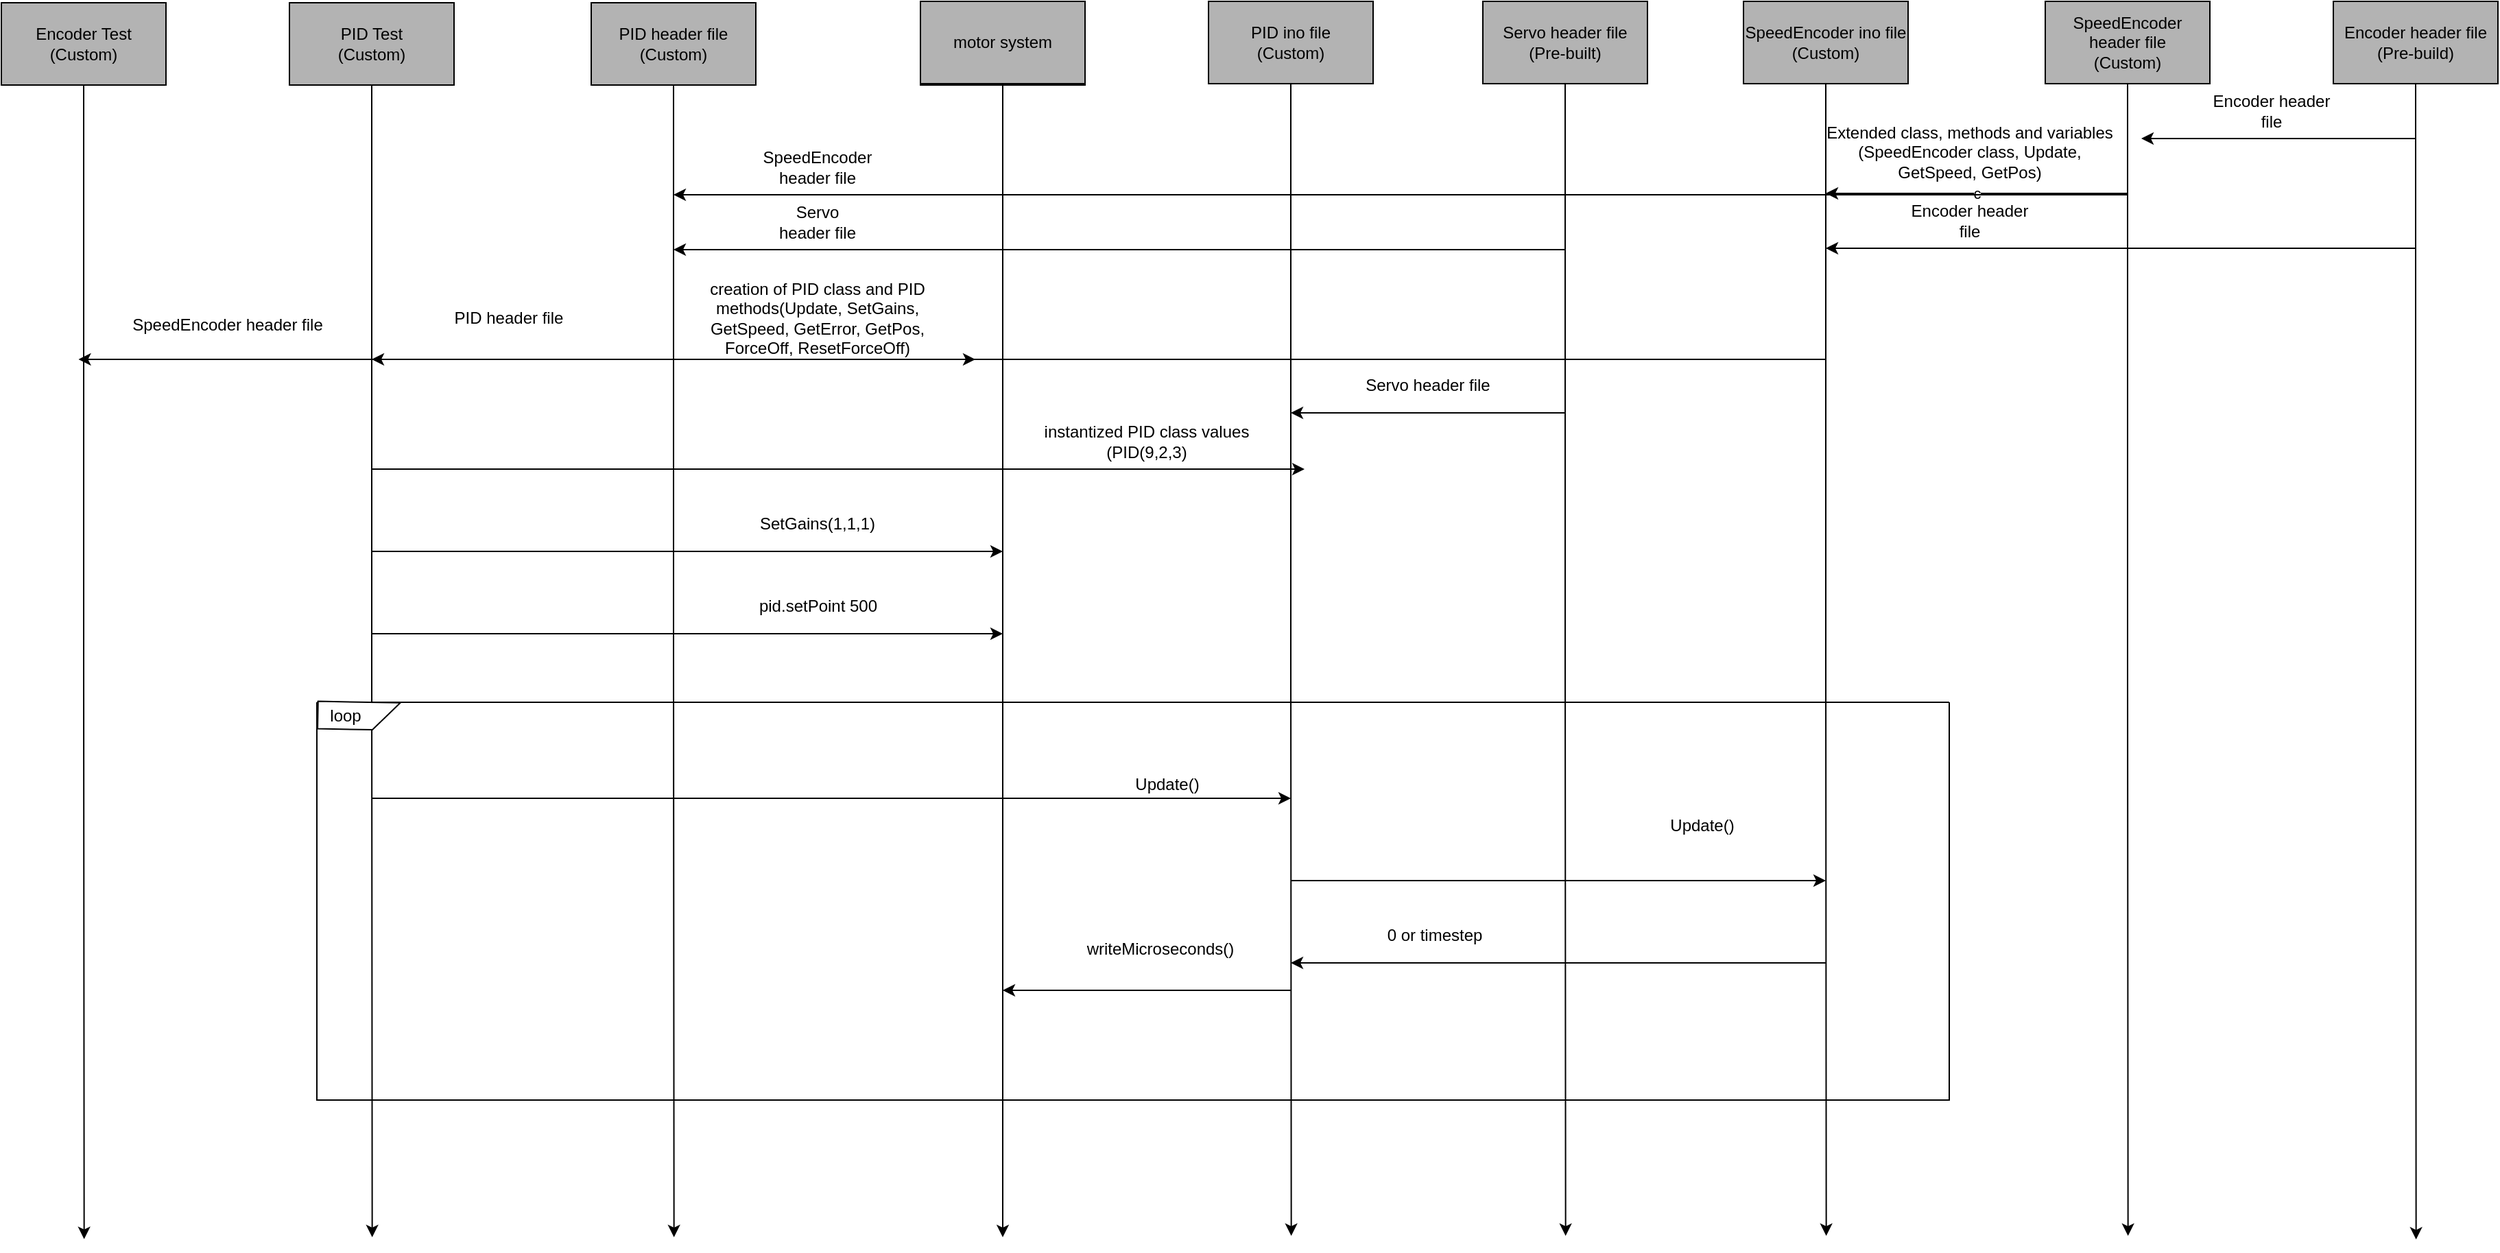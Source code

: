 <mxfile version="15.3.2" type="github">
  <diagram id="BJ84Ryv54g-ZEva09ME7" name="Page-1">
    <mxGraphModel dx="1426" dy="783" grid="1" gridSize="10" guides="1" tooltips="1" connect="1" arrows="1" fold="1" page="1" pageScale="1" pageWidth="850" pageHeight="1100" math="0" shadow="0">
      <root>
        <mxCell id="0" />
        <mxCell id="1" parent="0" />
        <mxCell id="bGhxy36XLJ2BK6ojIqhg-8" style="edgeStyle=orthogonalEdgeStyle;rounded=0;orthogonalLoop=1;jettySize=auto;html=1;exitX=0.5;exitY=1;exitDx=0;exitDy=0;" parent="1" source="bGhxy36XLJ2BK6ojIqhg-1" edge="1">
          <mxGeometry relative="1" as="geometry">
            <mxPoint x="130.333" y="1001.333" as="targetPoint" />
          </mxGeometry>
        </mxCell>
        <mxCell id="bGhxy36XLJ2BK6ojIqhg-1" value="Encoder Test&lt;br&gt;(Custom)" style="rounded=0;whiteSpace=wrap;html=1;fillColor=#B3B3B3;" parent="1" vertex="1">
          <mxGeometry x="70" y="100" width="120" height="60" as="geometry" />
        </mxCell>
        <mxCell id="bGhxy36XLJ2BK6ojIqhg-12" style="edgeStyle=orthogonalEdgeStyle;rounded=0;orthogonalLoop=1;jettySize=auto;html=1;exitX=0.5;exitY=1;exitDx=0;exitDy=0;" parent="1" source="bGhxy36XLJ2BK6ojIqhg-2" edge="1">
          <mxGeometry relative="1" as="geometry">
            <mxPoint x="1400.333" y="999" as="targetPoint" />
          </mxGeometry>
        </mxCell>
        <mxCell id="bGhxy36XLJ2BK6ojIqhg-2" value="SpeedEncoder ino file&lt;br&gt;(Custom)" style="rounded=0;whiteSpace=wrap;html=1;fillColor=#B3B3B3;" parent="1" vertex="1">
          <mxGeometry x="1340" y="99" width="120" height="60" as="geometry" />
        </mxCell>
        <mxCell id="bGhxy36XLJ2BK6ojIqhg-11" style="edgeStyle=orthogonalEdgeStyle;rounded=0;orthogonalLoop=1;jettySize=auto;html=1;exitX=0.5;exitY=1;exitDx=0;exitDy=0;" parent="1" source="bGhxy36XLJ2BK6ojIqhg-3" edge="1">
          <mxGeometry relative="1" as="geometry">
            <mxPoint x="1010.333" y="999" as="targetPoint" />
          </mxGeometry>
        </mxCell>
        <mxCell id="bGhxy36XLJ2BK6ojIqhg-3" value="PID ino file&lt;br&gt;(Custom)" style="rounded=0;whiteSpace=wrap;html=1;fillColor=#B3B3B3;" parent="1" vertex="1">
          <mxGeometry x="950" y="99" width="120" height="60" as="geometry" />
        </mxCell>
        <mxCell id="bGhxy36XLJ2BK6ojIqhg-10" style="edgeStyle=orthogonalEdgeStyle;rounded=0;orthogonalLoop=1;jettySize=auto;html=1;exitX=0.5;exitY=1;exitDx=0;exitDy=0;" parent="1" source="bGhxy36XLJ2BK6ojIqhg-4" edge="1">
          <mxGeometry relative="1" as="geometry">
            <mxPoint x="560.333" y="1000" as="targetPoint" />
          </mxGeometry>
        </mxCell>
        <mxCell id="bGhxy36XLJ2BK6ojIqhg-4" value="PID header file&lt;br&gt;(Custom)" style="rounded=0;whiteSpace=wrap;html=1;fillColor=#B3B3B3;" parent="1" vertex="1">
          <mxGeometry x="500" y="100" width="120" height="60" as="geometry" />
        </mxCell>
        <mxCell id="bGhxy36XLJ2BK6ojIqhg-9" style="edgeStyle=orthogonalEdgeStyle;rounded=0;orthogonalLoop=1;jettySize=auto;html=1;exitX=0.5;exitY=1;exitDx=0;exitDy=0;" parent="1" source="bGhxy36XLJ2BK6ojIqhg-5" edge="1">
          <mxGeometry relative="1" as="geometry">
            <mxPoint x="340.333" y="1000" as="targetPoint" />
          </mxGeometry>
        </mxCell>
        <mxCell id="bGhxy36XLJ2BK6ojIqhg-5" value="PID Test&lt;br&gt;(Custom)" style="rounded=0;whiteSpace=wrap;html=1;fillColor=#B3B3B3;" parent="1" vertex="1">
          <mxGeometry x="280" y="100" width="120" height="60" as="geometry" />
        </mxCell>
        <mxCell id="bGhxy36XLJ2BK6ojIqhg-13" style="edgeStyle=orthogonalEdgeStyle;rounded=0;orthogonalLoop=1;jettySize=auto;html=1;exitX=0.5;exitY=1;exitDx=0;exitDy=0;" parent="1" source="bGhxy36XLJ2BK6ojIqhg-6" edge="1">
          <mxGeometry relative="1" as="geometry">
            <mxPoint x="1620.333" y="999" as="targetPoint" />
          </mxGeometry>
        </mxCell>
        <mxCell id="bGhxy36XLJ2BK6ojIqhg-6" value="SpeedEncoder header file&lt;br&gt;(Custom)" style="rounded=0;whiteSpace=wrap;html=1;fillColor=#B3B3B3;" parent="1" vertex="1">
          <mxGeometry x="1560" y="99" width="120" height="60" as="geometry" />
        </mxCell>
        <mxCell id="bGhxy36XLJ2BK6ojIqhg-15" style="edgeStyle=orthogonalEdgeStyle;rounded=0;orthogonalLoop=1;jettySize=auto;html=1;exitX=0.5;exitY=1;exitDx=0;exitDy=0;" parent="1" source="bGhxy36XLJ2BK6ojIqhg-14" edge="1">
          <mxGeometry relative="1" as="geometry">
            <mxPoint x="1830.333" y="1001.667" as="targetPoint" />
          </mxGeometry>
        </mxCell>
        <mxCell id="bGhxy36XLJ2BK6ojIqhg-14" value="Encoder header file&lt;br&gt;(Pre-build)" style="rounded=0;whiteSpace=wrap;html=1;fillColor=#B3B3B3;" parent="1" vertex="1">
          <mxGeometry x="1770" y="99" width="120" height="60" as="geometry" />
        </mxCell>
        <mxCell id="bGhxy36XLJ2BK6ojIqhg-16" value="" style="endArrow=classic;html=1;" parent="1" edge="1">
          <mxGeometry width="50" height="50" relative="1" as="geometry">
            <mxPoint x="1830" y="199" as="sourcePoint" />
            <mxPoint x="1630" y="199" as="targetPoint" />
          </mxGeometry>
        </mxCell>
        <mxCell id="bGhxy36XLJ2BK6ojIqhg-19" value="Encoder header file" style="text;html=1;strokeColor=none;fillColor=none;align=center;verticalAlign=middle;whiteSpace=wrap;rounded=0;" parent="1" vertex="1">
          <mxGeometry x="1680" y="169" width="90" height="20" as="geometry" />
        </mxCell>
        <mxCell id="bGhxy36XLJ2BK6ojIqhg-26" value="c" style="endArrow=classic;html=1;" parent="1" edge="1">
          <mxGeometry width="50" height="50" relative="1" as="geometry">
            <mxPoint x="1620" y="239" as="sourcePoint" />
            <mxPoint x="1400" y="239" as="targetPoint" />
          </mxGeometry>
        </mxCell>
        <mxCell id="bGhxy36XLJ2BK6ojIqhg-27" value="Extended class, methods and variables&lt;br&gt;(SpeedEncoder class, Update, GetSpeed, GetPos)" style="text;html=1;strokeColor=none;fillColor=none;align=center;verticalAlign=middle;whiteSpace=wrap;rounded=0;" parent="1" vertex="1">
          <mxGeometry x="1395" y="199" width="220" height="20" as="geometry" />
        </mxCell>
        <mxCell id="bGhxy36XLJ2BK6ojIqhg-28" value="" style="endArrow=classic;html=1;" parent="1" edge="1">
          <mxGeometry width="50" height="50" relative="1" as="geometry">
            <mxPoint x="1830" y="279" as="sourcePoint" />
            <mxPoint x="1400" y="279" as="targetPoint" />
          </mxGeometry>
        </mxCell>
        <mxCell id="bGhxy36XLJ2BK6ojIqhg-29" value="Encoder header file" style="text;html=1;strokeColor=none;fillColor=none;align=center;verticalAlign=middle;whiteSpace=wrap;rounded=0;" parent="1" vertex="1">
          <mxGeometry x="1460" y="249" width="90" height="20" as="geometry" />
        </mxCell>
        <mxCell id="bGhxy36XLJ2BK6ojIqhg-35" style="edgeStyle=orthogonalEdgeStyle;rounded=0;orthogonalLoop=1;jettySize=auto;html=1;exitX=0.5;exitY=1;exitDx=0;exitDy=0;" parent="1" source="bGhxy36XLJ2BK6ojIqhg-34" edge="1">
          <mxGeometry relative="1" as="geometry">
            <mxPoint x="1210.333" y="999" as="targetPoint" />
          </mxGeometry>
        </mxCell>
        <mxCell id="bGhxy36XLJ2BK6ojIqhg-34" value="Servo header file&lt;br&gt;(Pre-built)" style="rounded=0;whiteSpace=wrap;html=1;fillColor=#B3B3B3;" parent="1" vertex="1">
          <mxGeometry x="1150" y="99" width="120" height="60" as="geometry" />
        </mxCell>
        <mxCell id="bGhxy36XLJ2BK6ojIqhg-36" value="" style="endArrow=classic;html=1;" parent="1" edge="1">
          <mxGeometry width="50" height="50" relative="1" as="geometry">
            <mxPoint x="1210" y="280" as="sourcePoint" />
            <mxPoint x="560" y="280" as="targetPoint" />
          </mxGeometry>
        </mxCell>
        <mxCell id="bGhxy36XLJ2BK6ojIqhg-38" value="SpeedEncoder header file" style="text;html=1;strokeColor=none;fillColor=none;align=center;verticalAlign=middle;whiteSpace=wrap;rounded=0;" parent="1" vertex="1">
          <mxGeometry x="630" y="210" width="70" height="20" as="geometry" />
        </mxCell>
        <mxCell id="bGhxy36XLJ2BK6ojIqhg-42" value="Servo header file" style="text;html=1;strokeColor=none;fillColor=none;align=center;verticalAlign=middle;whiteSpace=wrap;rounded=0;" parent="1" vertex="1">
          <mxGeometry x="630" y="250" width="70" height="20" as="geometry" />
        </mxCell>
        <mxCell id="bGhxy36XLJ2BK6ojIqhg-43" value="" style="endArrow=classic;html=1;" parent="1" edge="1">
          <mxGeometry width="50" height="50" relative="1" as="geometry">
            <mxPoint x="1620" y="240" as="sourcePoint" />
            <mxPoint x="560" y="240" as="targetPoint" />
          </mxGeometry>
        </mxCell>
        <mxCell id="bGhxy36XLJ2BK6ojIqhg-44" value="" style="endArrow=classic;html=1;" parent="1" edge="1">
          <mxGeometry width="50" height="50" relative="1" as="geometry">
            <mxPoint x="560" y="360" as="sourcePoint" />
            <mxPoint x="780" y="360" as="targetPoint" />
          </mxGeometry>
        </mxCell>
        <mxCell id="bGhxy36XLJ2BK6ojIqhg-46" value="creation of PID class and PID methods(Update, SetGains, GetSpeed, GetError, GetPos, ForceOff, ResetForceOff)" style="text;html=1;strokeColor=none;fillColor=none;align=center;verticalAlign=middle;whiteSpace=wrap;rounded=0;" parent="1" vertex="1">
          <mxGeometry x="570" y="320" width="190" height="20" as="geometry" />
        </mxCell>
        <mxCell id="bGhxy36XLJ2BK6ojIqhg-47" value="" style="endArrow=classic;html=1;" parent="1" edge="1">
          <mxGeometry width="50" height="50" relative="1" as="geometry">
            <mxPoint x="1210" y="399" as="sourcePoint" />
            <mxPoint x="1010" y="399" as="targetPoint" />
          </mxGeometry>
        </mxCell>
        <mxCell id="bGhxy36XLJ2BK6ojIqhg-48" value="Servo header file" style="text;html=1;strokeColor=none;fillColor=none;align=center;verticalAlign=middle;whiteSpace=wrap;rounded=0;" parent="1" vertex="1">
          <mxGeometry x="1060" y="369" width="100" height="20" as="geometry" />
        </mxCell>
        <mxCell id="bGhxy36XLJ2BK6ojIqhg-49" value="" style="endArrow=classic;html=1;" parent="1" edge="1">
          <mxGeometry width="50" height="50" relative="1" as="geometry">
            <mxPoint x="560" y="360" as="sourcePoint" />
            <mxPoint x="340" y="360" as="targetPoint" />
          </mxGeometry>
        </mxCell>
        <mxCell id="bGhxy36XLJ2BK6ojIqhg-50" value="PID header file" style="text;html=1;strokeColor=none;fillColor=none;align=center;verticalAlign=middle;whiteSpace=wrap;rounded=0;" parent="1" vertex="1">
          <mxGeometry x="390" y="320" width="100" height="20" as="geometry" />
        </mxCell>
        <mxCell id="bGhxy36XLJ2BK6ojIqhg-51" value="" style="endArrow=classic;html=1;" parent="1" edge="1">
          <mxGeometry width="50" height="50" relative="1" as="geometry">
            <mxPoint x="340" y="500" as="sourcePoint" />
            <mxPoint x="800" y="500" as="targetPoint" />
          </mxGeometry>
        </mxCell>
        <mxCell id="bGhxy36XLJ2BK6ojIqhg-52" value="SetGains(1,1,1)" style="text;html=1;strokeColor=none;fillColor=none;align=center;verticalAlign=middle;whiteSpace=wrap;rounded=0;" parent="1" vertex="1">
          <mxGeometry x="645" y="470" width="40" height="20" as="geometry" />
        </mxCell>
        <mxCell id="bGhxy36XLJ2BK6ojIqhg-53" value="" style="endArrow=classic;html=1;" parent="1" edge="1">
          <mxGeometry width="50" height="50" relative="1" as="geometry">
            <mxPoint x="1400" y="360" as="sourcePoint" />
            <mxPoint x="126.235" y="360" as="targetPoint" />
          </mxGeometry>
        </mxCell>
        <mxCell id="bGhxy36XLJ2BK6ojIqhg-55" value="SpeedEncoder header file" style="text;html=1;strokeColor=none;fillColor=none;align=center;verticalAlign=middle;whiteSpace=wrap;rounded=0;" parent="1" vertex="1">
          <mxGeometry x="160" y="320" width="150" height="30" as="geometry" />
        </mxCell>
        <mxCell id="bGhxy36XLJ2BK6ojIqhg-56" value="" style="endArrow=classic;html=1;" parent="1" edge="1">
          <mxGeometry width="50" height="50" relative="1" as="geometry">
            <mxPoint x="340" y="440" as="sourcePoint" />
            <mxPoint x="1020" y="440" as="targetPoint" />
          </mxGeometry>
        </mxCell>
        <mxCell id="bGhxy36XLJ2BK6ojIqhg-57" value="instantized PID class values (PID(9,2,3)" style="text;html=1;strokeColor=none;fillColor=none;align=center;verticalAlign=middle;whiteSpace=wrap;rounded=0;" parent="1" vertex="1">
          <mxGeometry x="820" y="410" width="170" height="20" as="geometry" />
        </mxCell>
        <mxCell id="6IFIPFL59ZRHyuSN9BTW-1" value="" style="endArrow=classic;html=1;" edge="1" parent="1">
          <mxGeometry width="50" height="50" relative="1" as="geometry">
            <mxPoint x="340" y="560" as="sourcePoint" />
            <mxPoint x="800" y="560" as="targetPoint" />
          </mxGeometry>
        </mxCell>
        <mxCell id="6IFIPFL59ZRHyuSN9BTW-3" value="pid.setPoint 500" style="text;html=1;strokeColor=none;fillColor=none;align=center;verticalAlign=middle;whiteSpace=wrap;rounded=0;" vertex="1" parent="1">
          <mxGeometry x="617.5" y="530" width="95" height="20" as="geometry" />
        </mxCell>
        <mxCell id="6IFIPFL59ZRHyuSN9BTW-4" value="" style="swimlane;startSize=0;" vertex="1" parent="1">
          <mxGeometry x="300" y="610" width="1190" height="290" as="geometry" />
        </mxCell>
        <mxCell id="6IFIPFL59ZRHyuSN9BTW-6" value="" style="shape=card;whiteSpace=wrap;html=1;rotation=-179;" vertex="1" parent="6IFIPFL59ZRHyuSN9BTW-4">
          <mxGeometry x="0.7" y="-0.17" width="60" height="20" as="geometry" />
        </mxCell>
        <mxCell id="6IFIPFL59ZRHyuSN9BTW-7" value="loop" style="text;html=1;strokeColor=none;fillColor=none;align=center;verticalAlign=middle;whiteSpace=wrap;rounded=0;" vertex="1" parent="6IFIPFL59ZRHyuSN9BTW-4">
          <mxGeometry x="0.7" width="40" height="20" as="geometry" />
        </mxCell>
        <mxCell id="6IFIPFL59ZRHyuSN9BTW-14" value="Update()" style="text;html=1;strokeColor=none;fillColor=none;align=center;verticalAlign=middle;whiteSpace=wrap;rounded=0;" vertex="1" parent="6IFIPFL59ZRHyuSN9BTW-4">
          <mxGeometry x="580" y="50" width="80" height="20" as="geometry" />
        </mxCell>
        <mxCell id="6IFIPFL59ZRHyuSN9BTW-15" value="" style="endArrow=classic;html=1;" edge="1" parent="6IFIPFL59ZRHyuSN9BTW-4">
          <mxGeometry width="50" height="50" relative="1" as="geometry">
            <mxPoint x="710" y="130" as="sourcePoint" />
            <mxPoint x="1100" y="130" as="targetPoint" />
          </mxGeometry>
        </mxCell>
        <mxCell id="6IFIPFL59ZRHyuSN9BTW-16" value="Update()" style="text;html=1;strokeColor=none;fillColor=none;align=center;verticalAlign=middle;whiteSpace=wrap;rounded=0;" vertex="1" parent="6IFIPFL59ZRHyuSN9BTW-4">
          <mxGeometry x="970" y="80" width="80" height="20" as="geometry" />
        </mxCell>
        <mxCell id="6IFIPFL59ZRHyuSN9BTW-22" value="0 or timestep" style="text;html=1;strokeColor=none;fillColor=none;align=center;verticalAlign=middle;whiteSpace=wrap;rounded=0;" vertex="1" parent="6IFIPFL59ZRHyuSN9BTW-4">
          <mxGeometry x="760" y="160" width="110" height="20" as="geometry" />
        </mxCell>
        <mxCell id="6IFIPFL59ZRHyuSN9BTW-26" value="writeMicroseconds()" style="text;html=1;strokeColor=none;fillColor=none;align=center;verticalAlign=middle;whiteSpace=wrap;rounded=0;" vertex="1" parent="6IFIPFL59ZRHyuSN9BTW-4">
          <mxGeometry x="550" y="170" width="130" height="20" as="geometry" />
        </mxCell>
        <mxCell id="6IFIPFL59ZRHyuSN9BTW-9" value="" style="rounded=0;whiteSpace=wrap;html=1;" vertex="1" parent="1">
          <mxGeometry x="740" y="100" width="120" height="60" as="geometry" />
        </mxCell>
        <mxCell id="6IFIPFL59ZRHyuSN9BTW-11" style="edgeStyle=orthogonalEdgeStyle;rounded=0;orthogonalLoop=1;jettySize=auto;html=1;exitX=0.5;exitY=1;exitDx=0;exitDy=0;" edge="1" parent="1" source="6IFIPFL59ZRHyuSN9BTW-10">
          <mxGeometry relative="1" as="geometry">
            <mxPoint x="800" y="1000" as="targetPoint" />
          </mxGeometry>
        </mxCell>
        <mxCell id="6IFIPFL59ZRHyuSN9BTW-10" value="motor system" style="rounded=0;whiteSpace=wrap;html=1;fillColor=#B3B3B3;" vertex="1" parent="1">
          <mxGeometry x="740" y="99" width="120" height="60" as="geometry" />
        </mxCell>
        <mxCell id="6IFIPFL59ZRHyuSN9BTW-13" value="" style="endArrow=classic;html=1;" edge="1" parent="1">
          <mxGeometry width="50" height="50" relative="1" as="geometry">
            <mxPoint x="340" y="680" as="sourcePoint" />
            <mxPoint x="1010" y="680" as="targetPoint" />
          </mxGeometry>
        </mxCell>
        <mxCell id="6IFIPFL59ZRHyuSN9BTW-21" value="" style="endArrow=classic;html=1;" edge="1" parent="1">
          <mxGeometry width="50" height="50" relative="1" as="geometry">
            <mxPoint x="1400" y="800" as="sourcePoint" />
            <mxPoint x="1010" y="800" as="targetPoint" />
          </mxGeometry>
        </mxCell>
        <mxCell id="6IFIPFL59ZRHyuSN9BTW-24" value="" style="endArrow=classic;html=1;" edge="1" parent="1">
          <mxGeometry width="50" height="50" relative="1" as="geometry">
            <mxPoint x="1010" y="820" as="sourcePoint" />
            <mxPoint x="800" y="820" as="targetPoint" />
          </mxGeometry>
        </mxCell>
      </root>
    </mxGraphModel>
  </diagram>
</mxfile>
